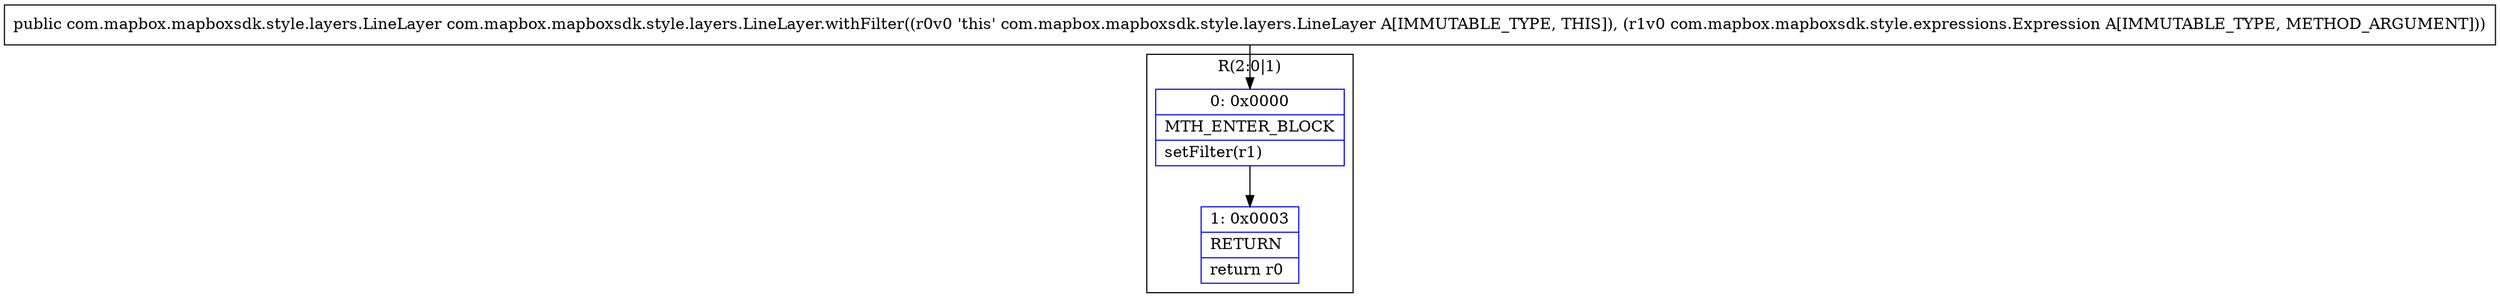 digraph "CFG forcom.mapbox.mapboxsdk.style.layers.LineLayer.withFilter(Lcom\/mapbox\/mapboxsdk\/style\/expressions\/Expression;)Lcom\/mapbox\/mapboxsdk\/style\/layers\/LineLayer;" {
subgraph cluster_Region_934569399 {
label = "R(2:0|1)";
node [shape=record,color=blue];
Node_0 [shape=record,label="{0\:\ 0x0000|MTH_ENTER_BLOCK\l|setFilter(r1)\l}"];
Node_1 [shape=record,label="{1\:\ 0x0003|RETURN\l|return r0\l}"];
}
MethodNode[shape=record,label="{public com.mapbox.mapboxsdk.style.layers.LineLayer com.mapbox.mapboxsdk.style.layers.LineLayer.withFilter((r0v0 'this' com.mapbox.mapboxsdk.style.layers.LineLayer A[IMMUTABLE_TYPE, THIS]), (r1v0 com.mapbox.mapboxsdk.style.expressions.Expression A[IMMUTABLE_TYPE, METHOD_ARGUMENT])) }"];
MethodNode -> Node_0;
Node_0 -> Node_1;
}

